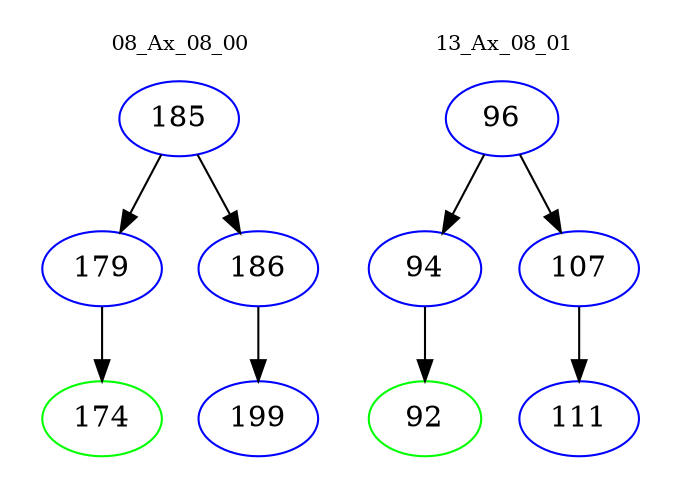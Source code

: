 digraph{
subgraph cluster_0 {
color = white
label = "08_Ax_08_00";
fontsize=10;
T0_185 [label="185", color="blue"]
T0_185 -> T0_179 [color="black"]
T0_179 [label="179", color="blue"]
T0_179 -> T0_174 [color="black"]
T0_174 [label="174", color="green"]
T0_185 -> T0_186 [color="black"]
T0_186 [label="186", color="blue"]
T0_186 -> T0_199 [color="black"]
T0_199 [label="199", color="blue"]
}
subgraph cluster_1 {
color = white
label = "13_Ax_08_01";
fontsize=10;
T1_96 [label="96", color="blue"]
T1_96 -> T1_94 [color="black"]
T1_94 [label="94", color="blue"]
T1_94 -> T1_92 [color="black"]
T1_92 [label="92", color="green"]
T1_96 -> T1_107 [color="black"]
T1_107 [label="107", color="blue"]
T1_107 -> T1_111 [color="black"]
T1_111 [label="111", color="blue"]
}
}
